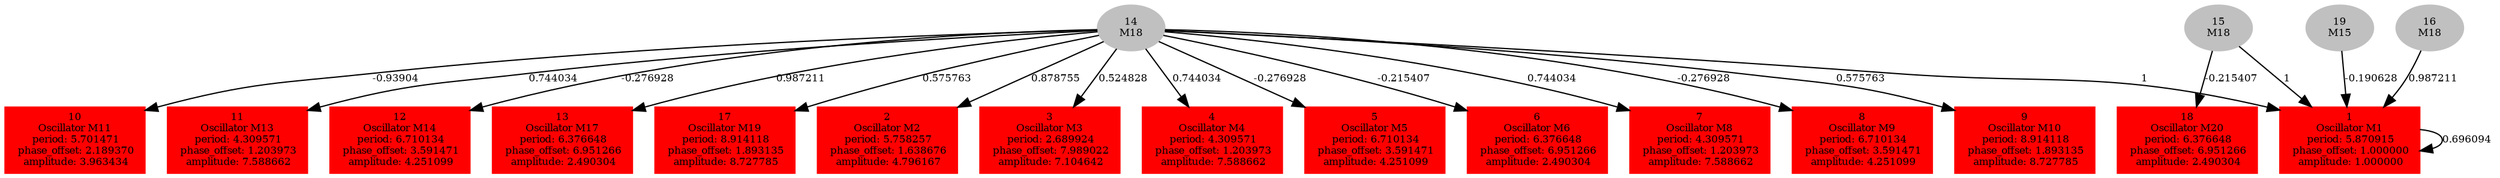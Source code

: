  digraph g{ forcelabels=true;
1 [label=<1<BR />Oscillator M1<BR /> period: 5.870915<BR /> phase_offset: 1.000000<BR /> amplitude: 1.000000>, shape=box,color=red,style=filled,fontsize=8];2 [label=<2<BR />Oscillator M2<BR /> period: 5.758257<BR /> phase_offset: 1.638676<BR /> amplitude: 4.796167>, shape=box,color=red,style=filled,fontsize=8];3 [label=<3<BR />Oscillator M3<BR /> period: 2.689924<BR /> phase_offset: 7.989022<BR /> amplitude: 7.104642>, shape=box,color=red,style=filled,fontsize=8];4 [label=<4<BR />Oscillator M4<BR /> period: 4.309571<BR /> phase_offset: 1.203973<BR /> amplitude: 7.588662>, shape=box,color=red,style=filled,fontsize=8];5 [label=<5<BR />Oscillator M5<BR /> period: 6.710134<BR /> phase_offset: 3.591471<BR /> amplitude: 4.251099>, shape=box,color=red,style=filled,fontsize=8];6 [label=<6<BR />Oscillator M6<BR /> period: 6.376648<BR /> phase_offset: 6.951266<BR /> amplitude: 2.490304>, shape=box,color=red,style=filled,fontsize=8];7 [label=<7<BR />Oscillator M8<BR /> period: 4.309571<BR /> phase_offset: 1.203973<BR /> amplitude: 7.588662>, shape=box,color=red,style=filled,fontsize=8];8 [label=<8<BR />Oscillator M9<BR /> period: 6.710134<BR /> phase_offset: 3.591471<BR /> amplitude: 4.251099>, shape=box,color=red,style=filled,fontsize=8];9 [label=<9<BR />Oscillator M10<BR /> period: 8.914118<BR /> phase_offset: 1.893135<BR /> amplitude: 8.727785>, shape=box,color=red,style=filled,fontsize=8];10 [label=<10<BR />Oscillator M11<BR /> period: 5.701471<BR /> phase_offset: 2.189370<BR /> amplitude: 3.963434>, shape=box,color=red,style=filled,fontsize=8];11 [label=<11<BR />Oscillator M13<BR /> period: 4.309571<BR /> phase_offset: 1.203973<BR /> amplitude: 7.588662>, shape=box,color=red,style=filled,fontsize=8];12 [label=<12<BR />Oscillator M14<BR /> period: 6.710134<BR /> phase_offset: 3.591471<BR /> amplitude: 4.251099>, shape=box,color=red,style=filled,fontsize=8];13 [label=<13<BR />Oscillator M17<BR /> period: 6.376648<BR /> phase_offset: 6.951266<BR /> amplitude: 2.490304>, shape=box,color=red,style=filled,fontsize=8];14[label=<14<BR/>M18>,color="grey",style=filled,fontsize=8];
15[label=<15<BR/>M18>,color="grey",style=filled,fontsize=8];
16[label=<16<BR/>M18>,color="grey",style=filled,fontsize=8];
17 [label=<17<BR />Oscillator M19<BR /> period: 8.914118<BR /> phase_offset: 1.893135<BR /> amplitude: 8.727785>, shape=box,color=red,style=filled,fontsize=8];18 [label=<18<BR />Oscillator M20<BR /> period: 6.376648<BR /> phase_offset: 6.951266<BR /> amplitude: 2.490304>, shape=box,color=red,style=filled,fontsize=8];19[label=<19<BR/>M15>,color="grey",style=filled,fontsize=8];
1 -> 1[label="0.696094 ",fontsize="8"];
14 -> 1[label="1 ",fontsize="8"];
14 -> 2[label="0.878755 ",fontsize="8"];
14 -> 3[label="0.524828 ",fontsize="8"];
14 -> 4[label="0.744034 ",fontsize="8"];
14 -> 5[label="-0.276928 ",fontsize="8"];
14 -> 6[label="-0.215407 ",fontsize="8"];
14 -> 7[label="0.744034 ",fontsize="8"];
14 -> 8[label="-0.276928 ",fontsize="8"];
14 -> 9[label="0.575763 ",fontsize="8"];
14 -> 10[label="-0.93904 ",fontsize="8"];
14 -> 11[label="0.744034 ",fontsize="8"];
14 -> 12[label="-0.276928 ",fontsize="8"];
14 -> 13[label="0.987211 ",fontsize="8"];
14 -> 17[label="0.575763 ",fontsize="8"];
15 -> 1[label="1 ",fontsize="8"];
15 -> 18[label="-0.215407 ",fontsize="8"];
16 -> 1[label="0.987211 ",fontsize="8"];
19 -> 1[label="-0.190628 ",fontsize="8"];
 }
